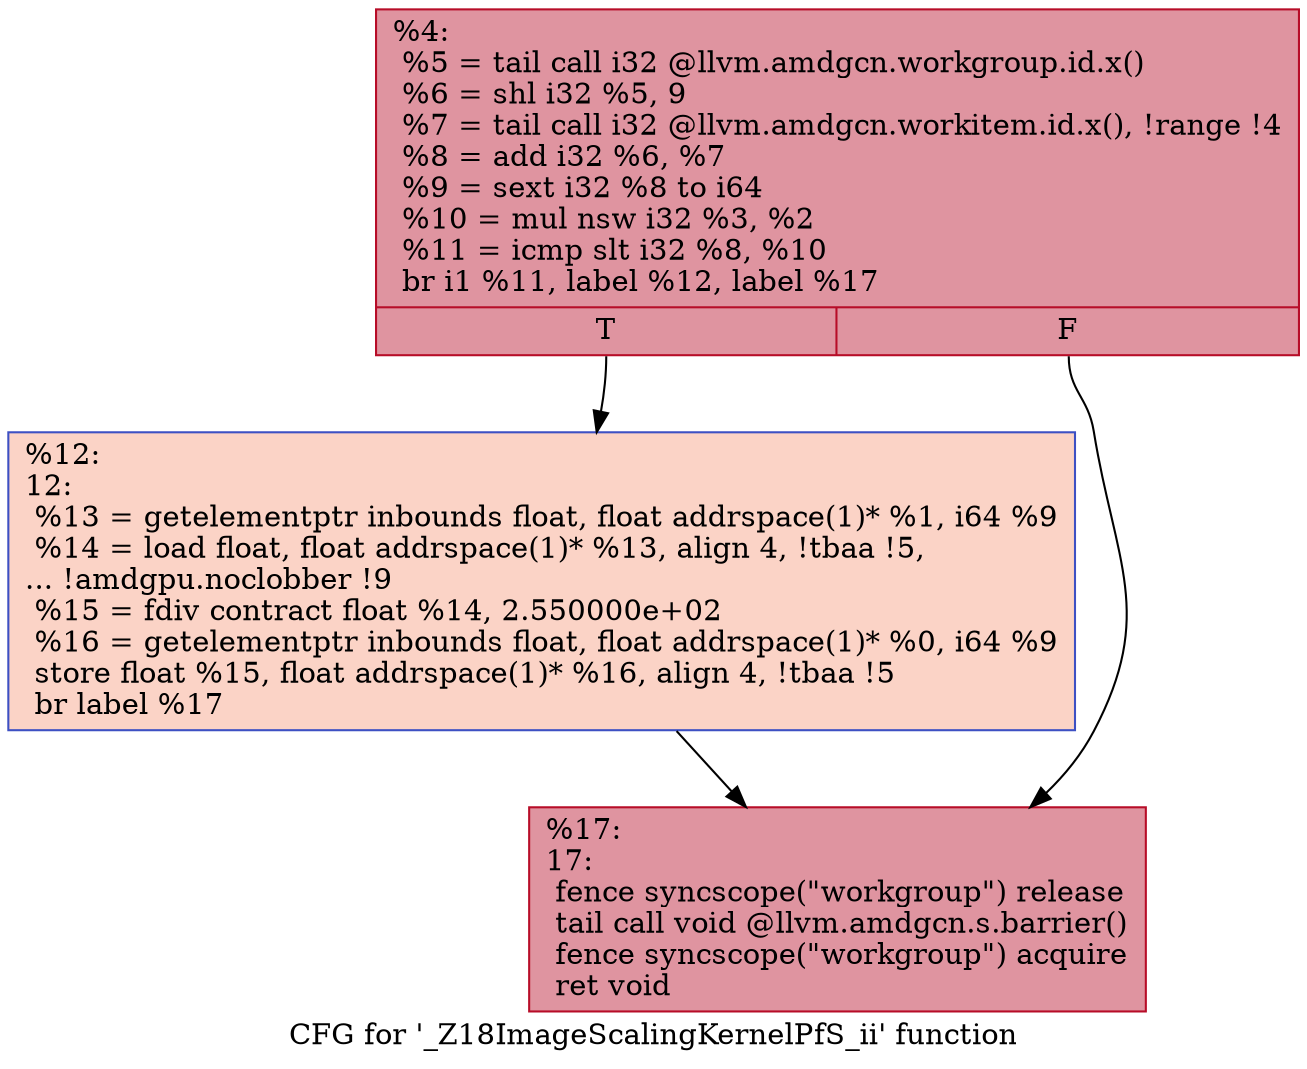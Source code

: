 digraph "CFG for '_Z18ImageScalingKernelPfS_ii' function" {
	label="CFG for '_Z18ImageScalingKernelPfS_ii' function";

	Node0x5112ba0 [shape=record,color="#b70d28ff", style=filled, fillcolor="#b70d2870",label="{%4:\l  %5 = tail call i32 @llvm.amdgcn.workgroup.id.x()\l  %6 = shl i32 %5, 9\l  %7 = tail call i32 @llvm.amdgcn.workitem.id.x(), !range !4\l  %8 = add i32 %6, %7\l  %9 = sext i32 %8 to i64\l  %10 = mul nsw i32 %3, %2\l  %11 = icmp slt i32 %8, %10\l  br i1 %11, label %12, label %17\l|{<s0>T|<s1>F}}"];
	Node0x5112ba0:s0 -> Node0x5112bf0;
	Node0x5112ba0:s1 -> Node0x5114520;
	Node0x5112bf0 [shape=record,color="#3d50c3ff", style=filled, fillcolor="#f59c7d70",label="{%12:\l12:                                               \l  %13 = getelementptr inbounds float, float addrspace(1)* %1, i64 %9\l  %14 = load float, float addrspace(1)* %13, align 4, !tbaa !5,\l... !amdgpu.noclobber !9\l  %15 = fdiv contract float %14, 2.550000e+02\l  %16 = getelementptr inbounds float, float addrspace(1)* %0, i64 %9\l  store float %15, float addrspace(1)* %16, align 4, !tbaa !5\l  br label %17\l}"];
	Node0x5112bf0 -> Node0x5114520;
	Node0x5114520 [shape=record,color="#b70d28ff", style=filled, fillcolor="#b70d2870",label="{%17:\l17:                                               \l  fence syncscope(\"workgroup\") release\l  tail call void @llvm.amdgcn.s.barrier()\l  fence syncscope(\"workgroup\") acquire\l  ret void\l}"];
}
